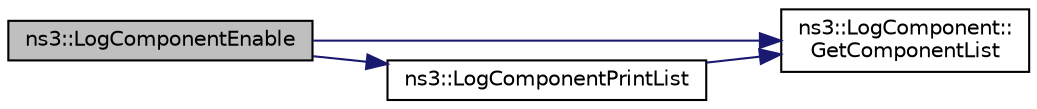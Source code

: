 digraph "ns3::LogComponentEnable"
{
 // LATEX_PDF_SIZE
  edge [fontname="Helvetica",fontsize="10",labelfontname="Helvetica",labelfontsize="10"];
  node [fontname="Helvetica",fontsize="10",shape=record];
  rankdir="LR";
  Node1 [label="ns3::LogComponentEnable",height=0.2,width=0.4,color="black", fillcolor="grey75", style="filled", fontcolor="black",tooltip="Enable the logging output associated with that log component."];
  Node1 -> Node2 [color="midnightblue",fontsize="10",style="solid",fontname="Helvetica"];
  Node2 [label="ns3::LogComponent::\lGetComponentList",height=0.2,width=0.4,color="black", fillcolor="white", style="filled",URL="$classns3_1_1_log_component.html#a63eb2c0fd93c30f9081443c2fd4bffe9",tooltip="Get the list of LogComponnents."];
  Node1 -> Node3 [color="midnightblue",fontsize="10",style="solid",fontname="Helvetica"];
  Node3 [label="ns3::LogComponentPrintList",height=0.2,width=0.4,color="black", fillcolor="white", style="filled",URL="$namespacens3.html#a5252703c3f8260fd6dc609f1b276e57c",tooltip="Print the list of logging messages available."];
  Node3 -> Node2 [color="midnightblue",fontsize="10",style="solid",fontname="Helvetica"];
}
